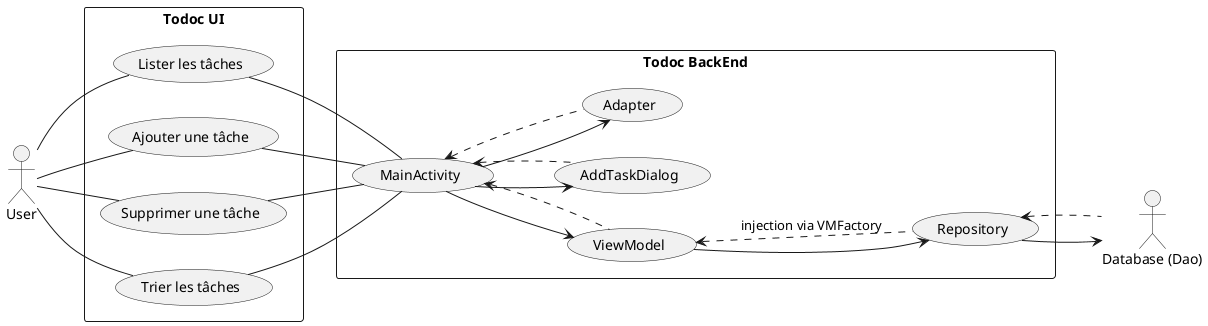 @startuml
'https://plantuml.com/use-case-diagram
left to right direction
actor User
actor "Database (Dao)" as Database
rectangle "Todoc UI" as UI {
    usecase "Lister les tâches" as UC1
    usecase "Ajouter une tâche" as UC2
    usecase "Supprimer une tâche" as UC3
    usecase "Trier les tâches" as UC4

}

rectangle "Todoc BackEnd" as backEnd {

    usecase MainActivity
    usecase AddTaskDialog
    usecase ViewModel
    usecase Adapter
    usecase Repository
}

User -- UC1
User -- UC2
User -- UC3
User -- UC4

UC1 -- MainActivity
UC2 -- MainActivity
UC3 -- MainActivity
UC4 -- MainActivity


MainActivity --> ViewModel
MainActivity --> Adapter
MainActivity <.. ViewModel
MainActivity <.. Adapter
ViewModel -> Repository
ViewModel <.. Repository : injection via VMFactory
MainActivity --> AddTaskDialog
MainActivity <.. AddTaskDialog

Repository --> Database
Repository <.. Database

@enduml